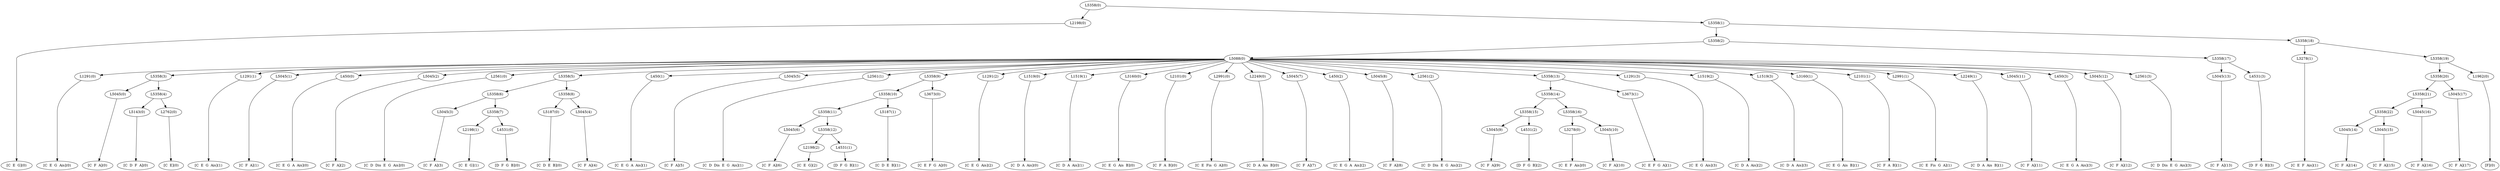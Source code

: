 digraph sample{
"L2198(0)"->"[C  E  G](0)"
"L1291(0)"->"[C  E  G  Ais](0)"
"L5045(0)"->"[C  F  A](0)"
"L5143(0)"->"[C  D  F  A](0)"
"L2762(0)"->"[C  E](0)"
"L5358(4)"->"L5143(0)"
"L5358(4)"->"L2762(0)"
"L5358(3)"->"L5045(0)"
"L5358(3)"->"L5358(4)"
"L1291(1)"->"[C  E  G  Ais](1)"
"L5045(1)"->"[C  F  A](1)"
"L450(0)"->"[C  E  G  A  Ais](0)"
"L5045(2)"->"[C  F  A](2)"
"L2561(0)"->"[C  D  Dis  E  G  Ais](0)"
"L5045(3)"->"[C  F  A](3)"
"L2198(1)"->"[C  E  G](1)"
"L4531(0)"->"[D  F  G  B](0)"
"L5358(7)"->"L2198(1)"
"L5358(7)"->"L4531(0)"
"L5358(6)"->"L5045(3)"
"L5358(6)"->"L5358(7)"
"L5187(0)"->"[C  D  E  B](0)"
"L5045(4)"->"[C  F  A](4)"
"L5358(8)"->"L5187(0)"
"L5358(8)"->"L5045(4)"
"L5358(5)"->"L5358(6)"
"L5358(5)"->"L5358(8)"
"L450(1)"->"[C  E  G  A  Ais](1)"
"L5045(5)"->"[C  F  A](5)"
"L2561(1)"->"[C  D  Dis  E  G  Ais](1)"
"L5045(6)"->"[C  F  A](6)"
"L2198(2)"->"[C  E  G](2)"
"L4531(1)"->"[D  F  G  B](1)"
"L5358(12)"->"L2198(2)"
"L5358(12)"->"L4531(1)"
"L5358(11)"->"L5045(6)"
"L5358(11)"->"L5358(12)"
"L5187(1)"->"[C  D  E  B](1)"
"L5358(10)"->"L5358(11)"
"L5358(10)"->"L5187(1)"
"L3673(0)"->"[C  E  F  G  A](0)"
"L5358(9)"->"L5358(10)"
"L5358(9)"->"L3673(0)"
"L1291(2)"->"[C  E  G  Ais](2)"
"L1519(0)"->"[C  D  A  Ais](0)"
"L1519(1)"->"[C  D  A  Ais](1)"
"L3160(0)"->"[C  E  G  Ais  B](0)"
"L2101(0)"->"[C  F  A  B](0)"
"L2991(0)"->"[C  E  Fis  G  A](0)"
"L2249(0)"->"[C  D  A  Ais  B](0)"
"L5045(7)"->"[C  F  A](7)"
"L450(2)"->"[C  E  G  A  Ais](2)"
"L5045(8)"->"[C  F  A](8)"
"L2561(2)"->"[C  D  Dis  E  G  Ais](2)"
"L5045(9)"->"[C  F  A](9)"
"L4531(2)"->"[D  F  G  B](2)"
"L5358(15)"->"L5045(9)"
"L5358(15)"->"L4531(2)"
"L3278(0)"->"[C  E  F  Ais](0)"
"L5045(10)"->"[C  F  A](10)"
"L5358(16)"->"L3278(0)"
"L5358(16)"->"L5045(10)"
"L5358(14)"->"L5358(15)"
"L5358(14)"->"L5358(16)"
"L3673(1)"->"[C  E  F  G  A](1)"
"L5358(13)"->"L5358(14)"
"L5358(13)"->"L3673(1)"
"L1291(3)"->"[C  E  G  Ais](3)"
"L1519(2)"->"[C  D  A  Ais](2)"
"L1519(3)"->"[C  D  A  Ais](3)"
"L3160(1)"->"[C  E  G  Ais  B](1)"
"L2101(1)"->"[C  F  A  B](1)"
"L2991(1)"->"[C  E  Fis  G  A](1)"
"L2249(1)"->"[C  D  A  Ais  B](1)"
"L5045(11)"->"[C  F  A](11)"
"L450(3)"->"[C  E  G  A  Ais](3)"
"L5045(12)"->"[C  F  A](12)"
"L2561(3)"->"[C  D  Dis  E  G  Ais](3)"
"L5088(0)"->"L1291(0)"
"L5088(0)"->"L5358(3)"
"L5088(0)"->"L1291(1)"
"L5088(0)"->"L5045(1)"
"L5088(0)"->"L450(0)"
"L5088(0)"->"L5045(2)"
"L5088(0)"->"L2561(0)"
"L5088(0)"->"L5358(5)"
"L5088(0)"->"L450(1)"
"L5088(0)"->"L5045(5)"
"L5088(0)"->"L2561(1)"
"L5088(0)"->"L5358(9)"
"L5088(0)"->"L1291(2)"
"L5088(0)"->"L1519(0)"
"L5088(0)"->"L1519(1)"
"L5088(0)"->"L3160(0)"
"L5088(0)"->"L2101(0)"
"L5088(0)"->"L2991(0)"
"L5088(0)"->"L2249(0)"
"L5088(0)"->"L5045(7)"
"L5088(0)"->"L450(2)"
"L5088(0)"->"L5045(8)"
"L5088(0)"->"L2561(2)"
"L5088(0)"->"L5358(13)"
"L5088(0)"->"L1291(3)"
"L5088(0)"->"L1519(2)"
"L5088(0)"->"L1519(3)"
"L5088(0)"->"L3160(1)"
"L5088(0)"->"L2101(1)"
"L5088(0)"->"L2991(1)"
"L5088(0)"->"L2249(1)"
"L5088(0)"->"L5045(11)"
"L5088(0)"->"L450(3)"
"L5088(0)"->"L5045(12)"
"L5088(0)"->"L2561(3)"
"L5045(13)"->"[C  F  A](13)"
"L4531(3)"->"[D  F  G  B](3)"
"L5358(17)"->"L5045(13)"
"L5358(17)"->"L4531(3)"
"L5358(2)"->"L5088(0)"
"L5358(2)"->"L5358(17)"
"L3278(1)"->"[C  E  F  Ais](1)"
"L5045(14)"->"[C  F  A](14)"
"L5045(15)"->"[C  F  A](15)"
"L5358(22)"->"L5045(14)"
"L5358(22)"->"L5045(15)"
"L5045(16)"->"[C  F  A](16)"
"L5358(21)"->"L5358(22)"
"L5358(21)"->"L5045(16)"
"L5045(17)"->"[C  F  A](17)"
"L5358(20)"->"L5358(21)"
"L5358(20)"->"L5045(17)"
"L1962(0)"->"[F](0)"
"L5358(19)"->"L5358(20)"
"L5358(19)"->"L1962(0)"
"L5358(18)"->"L3278(1)"
"L5358(18)"->"L5358(19)"
"L5358(1)"->"L5358(2)"
"L5358(1)"->"L5358(18)"
"L5358(0)"->"L2198(0)"
"L5358(0)"->"L5358(1)"
{rank = min; "L5358(0)"}
{rank = same; "L2198(0)"; "L5358(1)";}
{rank = same; "L5358(2)"; "L5358(18)";}
{rank = same; "L5088(0)"; "L5358(17)"; "L3278(1)"; "L5358(19)";}
{rank = same; "L1291(0)"; "L5358(3)"; "L1291(1)"; "L5045(1)"; "L450(0)"; "L5045(2)"; "L2561(0)"; "L5358(5)"; "L450(1)"; "L5045(5)"; "L2561(1)"; "L5358(9)"; "L1291(2)"; "L1519(0)"; "L1519(1)"; "L3160(0)"; "L2101(0)"; "L2991(0)"; "L2249(0)"; "L5045(7)"; "L450(2)"; "L5045(8)"; "L2561(2)"; "L5358(13)"; "L1291(3)"; "L1519(2)"; "L1519(3)"; "L3160(1)"; "L2101(1)"; "L2991(1)"; "L2249(1)"; "L5045(11)"; "L450(3)"; "L5045(12)"; "L2561(3)"; "L5045(13)"; "L4531(3)"; "L5358(20)"; "L1962(0)";}
{rank = same; "L5045(0)"; "L5358(4)"; "L5358(6)"; "L5358(8)"; "L5358(10)"; "L3673(0)"; "L5358(14)"; "L3673(1)"; "L5358(21)"; "L5045(17)";}
{rank = same; "L5143(0)"; "L2762(0)"; "L5045(3)"; "L5358(7)"; "L5187(0)"; "L5045(4)"; "L5358(11)"; "L5187(1)"; "L5358(15)"; "L5358(16)"; "L5358(22)"; "L5045(16)";}
{rank = same; "L2198(1)"; "L4531(0)"; "L5045(6)"; "L5358(12)"; "L5045(9)"; "L4531(2)"; "L3278(0)"; "L5045(10)"; "L5045(14)"; "L5045(15)";}
{rank = same; "L2198(2)"; "L4531(1)";}
{rank = max; "[C  D  A  Ais  B](0)"; "[C  D  A  Ais  B](1)"; "[C  D  A  Ais](0)"; "[C  D  A  Ais](1)"; "[C  D  A  Ais](2)"; "[C  D  A  Ais](3)"; "[C  D  Dis  E  G  Ais](0)"; "[C  D  Dis  E  G  Ais](1)"; "[C  D  Dis  E  G  Ais](2)"; "[C  D  Dis  E  G  Ais](3)"; "[C  D  E  B](0)"; "[C  D  E  B](1)"; "[C  D  F  A](0)"; "[C  E  F  Ais](0)"; "[C  E  F  Ais](1)"; "[C  E  F  G  A](0)"; "[C  E  F  G  A](1)"; "[C  E  Fis  G  A](0)"; "[C  E  Fis  G  A](1)"; "[C  E  G  A  Ais](0)"; "[C  E  G  A  Ais](1)"; "[C  E  G  A  Ais](2)"; "[C  E  G  A  Ais](3)"; "[C  E  G  Ais  B](0)"; "[C  E  G  Ais  B](1)"; "[C  E  G  Ais](0)"; "[C  E  G  Ais](1)"; "[C  E  G  Ais](2)"; "[C  E  G  Ais](3)"; "[C  E  G](0)"; "[C  E  G](1)"; "[C  E  G](2)"; "[C  E](0)"; "[C  F  A  B](0)"; "[C  F  A  B](1)"; "[C  F  A](0)"; "[C  F  A](1)"; "[C  F  A](10)"; "[C  F  A](11)"; "[C  F  A](12)"; "[C  F  A](13)"; "[C  F  A](14)"; "[C  F  A](15)"; "[C  F  A](16)"; "[C  F  A](17)"; "[C  F  A](2)"; "[C  F  A](3)"; "[C  F  A](4)"; "[C  F  A](5)"; "[C  F  A](6)"; "[C  F  A](7)"; "[C  F  A](8)"; "[C  F  A](9)"; "[D  F  G  B](0)"; "[D  F  G  B](1)"; "[D  F  G  B](2)"; "[D  F  G  B](3)"; "[F](0)";}
}